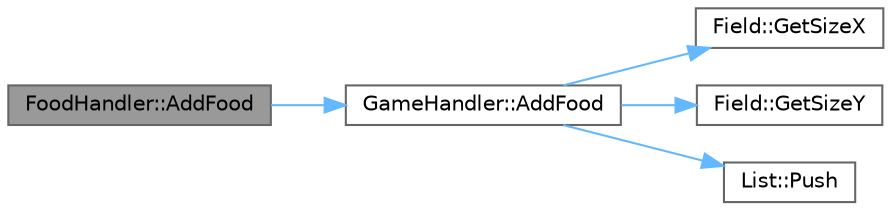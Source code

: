 digraph "FoodHandler::AddFood"
{
 // LATEX_PDF_SIZE
  bgcolor="transparent";
  edge [fontname=Helvetica,fontsize=10,labelfontname=Helvetica,labelfontsize=10];
  node [fontname=Helvetica,fontsize=10,shape=box,height=0.2,width=0.4];
  rankdir="LR";
  Node1 [id="Node000001",label="FoodHandler::AddFood",height=0.2,width=0.4,color="gray40", fillcolor="grey60", style="filled", fontcolor="black",tooltip="Добавление еды на поле."];
  Node1 -> Node2 [id="edge5_Node000001_Node000002",color="steelblue1",style="solid",tooltip=" "];
  Node2 [id="Node000002",label="GameHandler::AddFood",height=0.2,width=0.4,color="grey40", fillcolor="white", style="filled",URL="$class_game_handler.html#aeb3f272d99af4862d056efa8e386acfc",tooltip="Добавление еды на поле."];
  Node2 -> Node3 [id="edge6_Node000002_Node000003",color="steelblue1",style="solid",tooltip=" "];
  Node3 [id="Node000003",label="Field::GetSizeX",height=0.2,width=0.4,color="grey40", fillcolor="white", style="filled",URL="$class_field.html#abf94fd52060956ee36b4e613de017607",tooltip="Получение ширины поля."];
  Node2 -> Node4 [id="edge7_Node000002_Node000004",color="steelblue1",style="solid",tooltip=" "];
  Node4 [id="Node000004",label="Field::GetSizeY",height=0.2,width=0.4,color="grey40", fillcolor="white", style="filled",URL="$class_field.html#a43c0640c0f978ec7bba61084de61a5d2",tooltip="Получение высоты поля."];
  Node2 -> Node5 [id="edge8_Node000002_Node000005",color="steelblue1",style="solid",tooltip=" "];
  Node5 [id="Node000005",label="List::Push",height=0.2,width=0.4,color="grey40", fillcolor="white", style="filled",URL="$class_list.html#affc43ba30cfcbe45d8d98920d38351c6",tooltip=" "];
}
